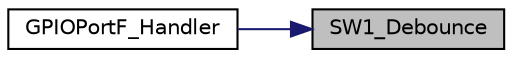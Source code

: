 digraph "SW1_Debounce"
{
 // LATEX_PDF_SIZE
  edge [fontname="Helvetica",fontsize="10",labelfontname="Helvetica",labelfontsize="10"];
  node [fontname="Helvetica",fontsize="10",shape=record];
  rankdir="RL";
  Node1 [label="SW1_Debounce",height=0.2,width=0.4,color="black", fillcolor="grey75", style="filled", fontcolor="black",tooltip=" "];
  Node1 -> Node2 [dir="back",color="midnightblue",fontsize="10",style="solid",fontname="Helvetica"];
  Node2 [label="GPIOPortF_Handler",height=0.2,width=0.4,color="black", fillcolor="white", style="filled",URL="$_switch_8c.html#a73aa1a5b083f31ee3546edc843b15d61",tooltip=" "];
}
